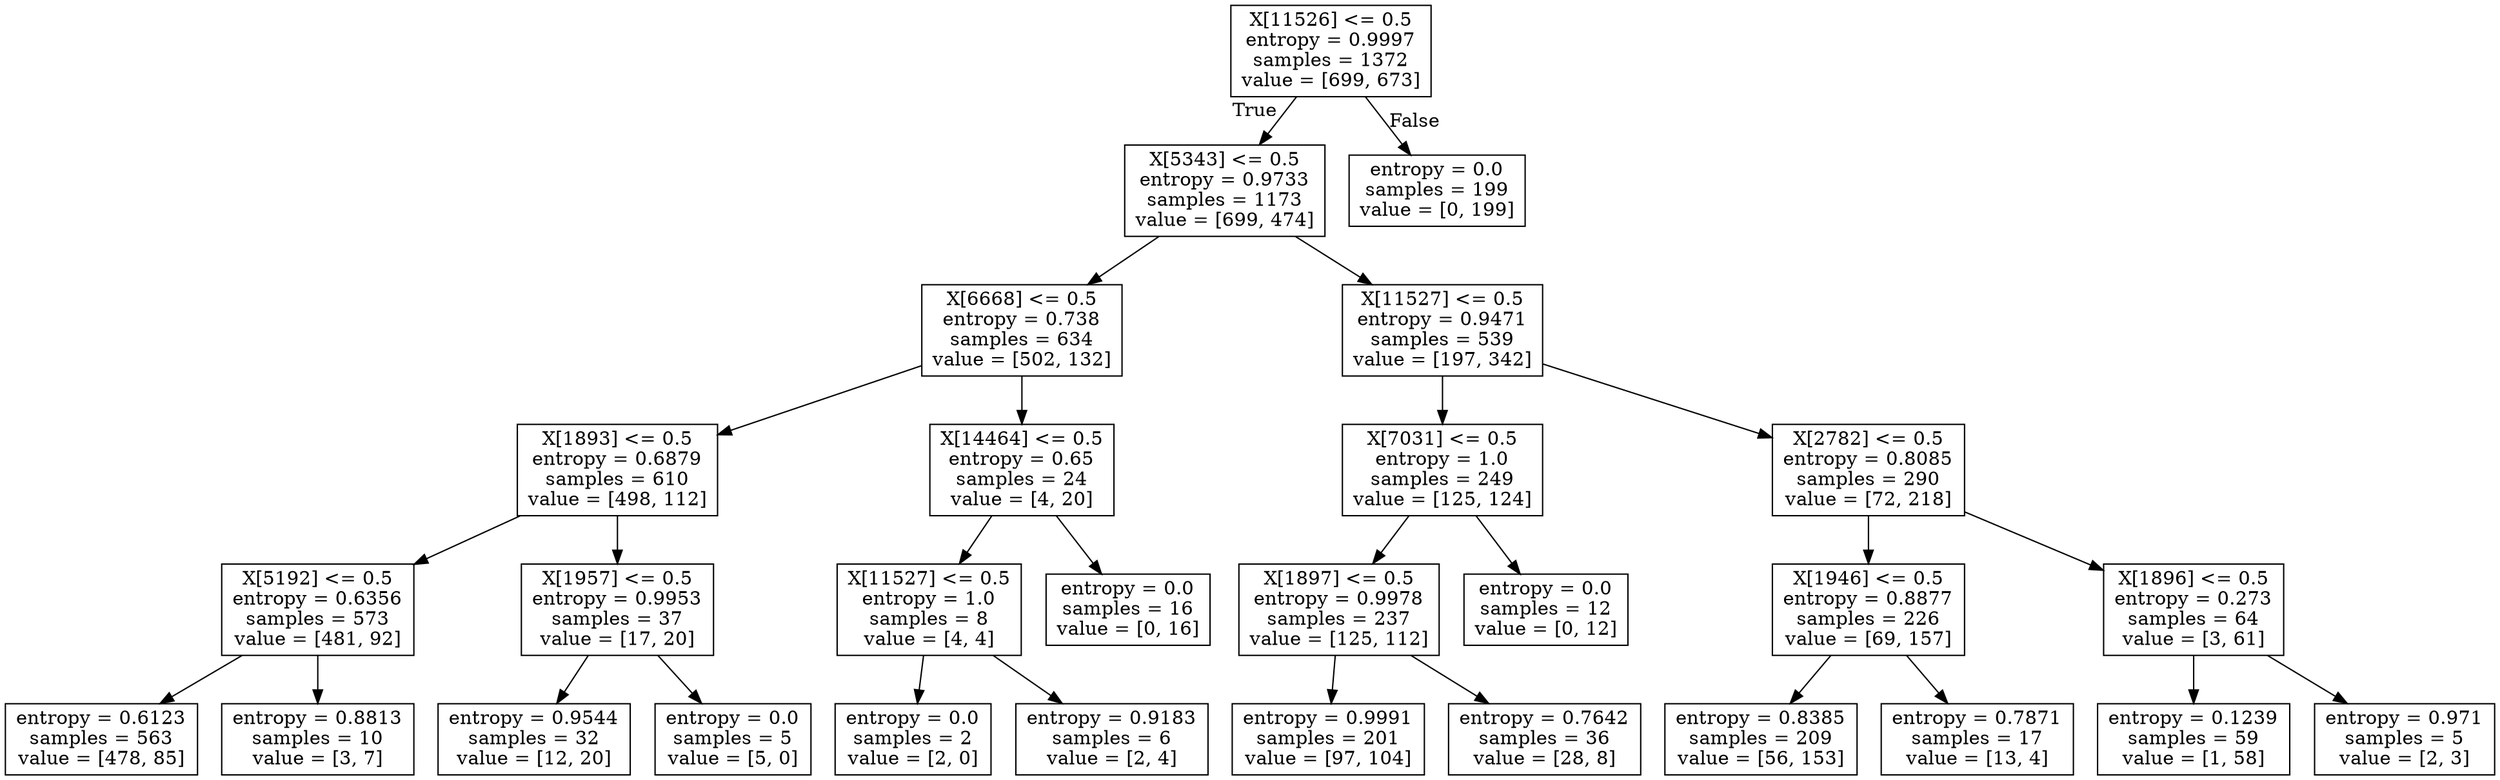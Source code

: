 digraph Tree {
node [shape=box] ;
0 [label="X[11526] <= 0.5\nentropy = 0.9997\nsamples = 1372\nvalue = [699, 673]"] ;
1 [label="X[5343] <= 0.5\nentropy = 0.9733\nsamples = 1173\nvalue = [699, 474]"] ;
0 -> 1 [labeldistance=2.5, labelangle=45, headlabel="True"] ;
2 [label="X[6668] <= 0.5\nentropy = 0.738\nsamples = 634\nvalue = [502, 132]"] ;
1 -> 2 ;
3 [label="X[1893] <= 0.5\nentropy = 0.6879\nsamples = 610\nvalue = [498, 112]"] ;
2 -> 3 ;
4 [label="X[5192] <= 0.5\nentropy = 0.6356\nsamples = 573\nvalue = [481, 92]"] ;
3 -> 4 ;
5 [label="entropy = 0.6123\nsamples = 563\nvalue = [478, 85]"] ;
4 -> 5 ;
6 [label="entropy = 0.8813\nsamples = 10\nvalue = [3, 7]"] ;
4 -> 6 ;
7 [label="X[1957] <= 0.5\nentropy = 0.9953\nsamples = 37\nvalue = [17, 20]"] ;
3 -> 7 ;
8 [label="entropy = 0.9544\nsamples = 32\nvalue = [12, 20]"] ;
7 -> 8 ;
9 [label="entropy = 0.0\nsamples = 5\nvalue = [5, 0]"] ;
7 -> 9 ;
10 [label="X[14464] <= 0.5\nentropy = 0.65\nsamples = 24\nvalue = [4, 20]"] ;
2 -> 10 ;
11 [label="X[11527] <= 0.5\nentropy = 1.0\nsamples = 8\nvalue = [4, 4]"] ;
10 -> 11 ;
12 [label="entropy = 0.0\nsamples = 2\nvalue = [2, 0]"] ;
11 -> 12 ;
13 [label="entropy = 0.9183\nsamples = 6\nvalue = [2, 4]"] ;
11 -> 13 ;
14 [label="entropy = 0.0\nsamples = 16\nvalue = [0, 16]"] ;
10 -> 14 ;
15 [label="X[11527] <= 0.5\nentropy = 0.9471\nsamples = 539\nvalue = [197, 342]"] ;
1 -> 15 ;
16 [label="X[7031] <= 0.5\nentropy = 1.0\nsamples = 249\nvalue = [125, 124]"] ;
15 -> 16 ;
17 [label="X[1897] <= 0.5\nentropy = 0.9978\nsamples = 237\nvalue = [125, 112]"] ;
16 -> 17 ;
18 [label="entropy = 0.9991\nsamples = 201\nvalue = [97, 104]"] ;
17 -> 18 ;
19 [label="entropy = 0.7642\nsamples = 36\nvalue = [28, 8]"] ;
17 -> 19 ;
20 [label="entropy = 0.0\nsamples = 12\nvalue = [0, 12]"] ;
16 -> 20 ;
21 [label="X[2782] <= 0.5\nentropy = 0.8085\nsamples = 290\nvalue = [72, 218]"] ;
15 -> 21 ;
22 [label="X[1946] <= 0.5\nentropy = 0.8877\nsamples = 226\nvalue = [69, 157]"] ;
21 -> 22 ;
23 [label="entropy = 0.8385\nsamples = 209\nvalue = [56, 153]"] ;
22 -> 23 ;
24 [label="entropy = 0.7871\nsamples = 17\nvalue = [13, 4]"] ;
22 -> 24 ;
25 [label="X[1896] <= 0.5\nentropy = 0.273\nsamples = 64\nvalue = [3, 61]"] ;
21 -> 25 ;
26 [label="entropy = 0.1239\nsamples = 59\nvalue = [1, 58]"] ;
25 -> 26 ;
27 [label="entropy = 0.971\nsamples = 5\nvalue = [2, 3]"] ;
25 -> 27 ;
28 [label="entropy = 0.0\nsamples = 199\nvalue = [0, 199]"] ;
0 -> 28 [labeldistance=2.5, labelangle=-45, headlabel="False"] ;
}
